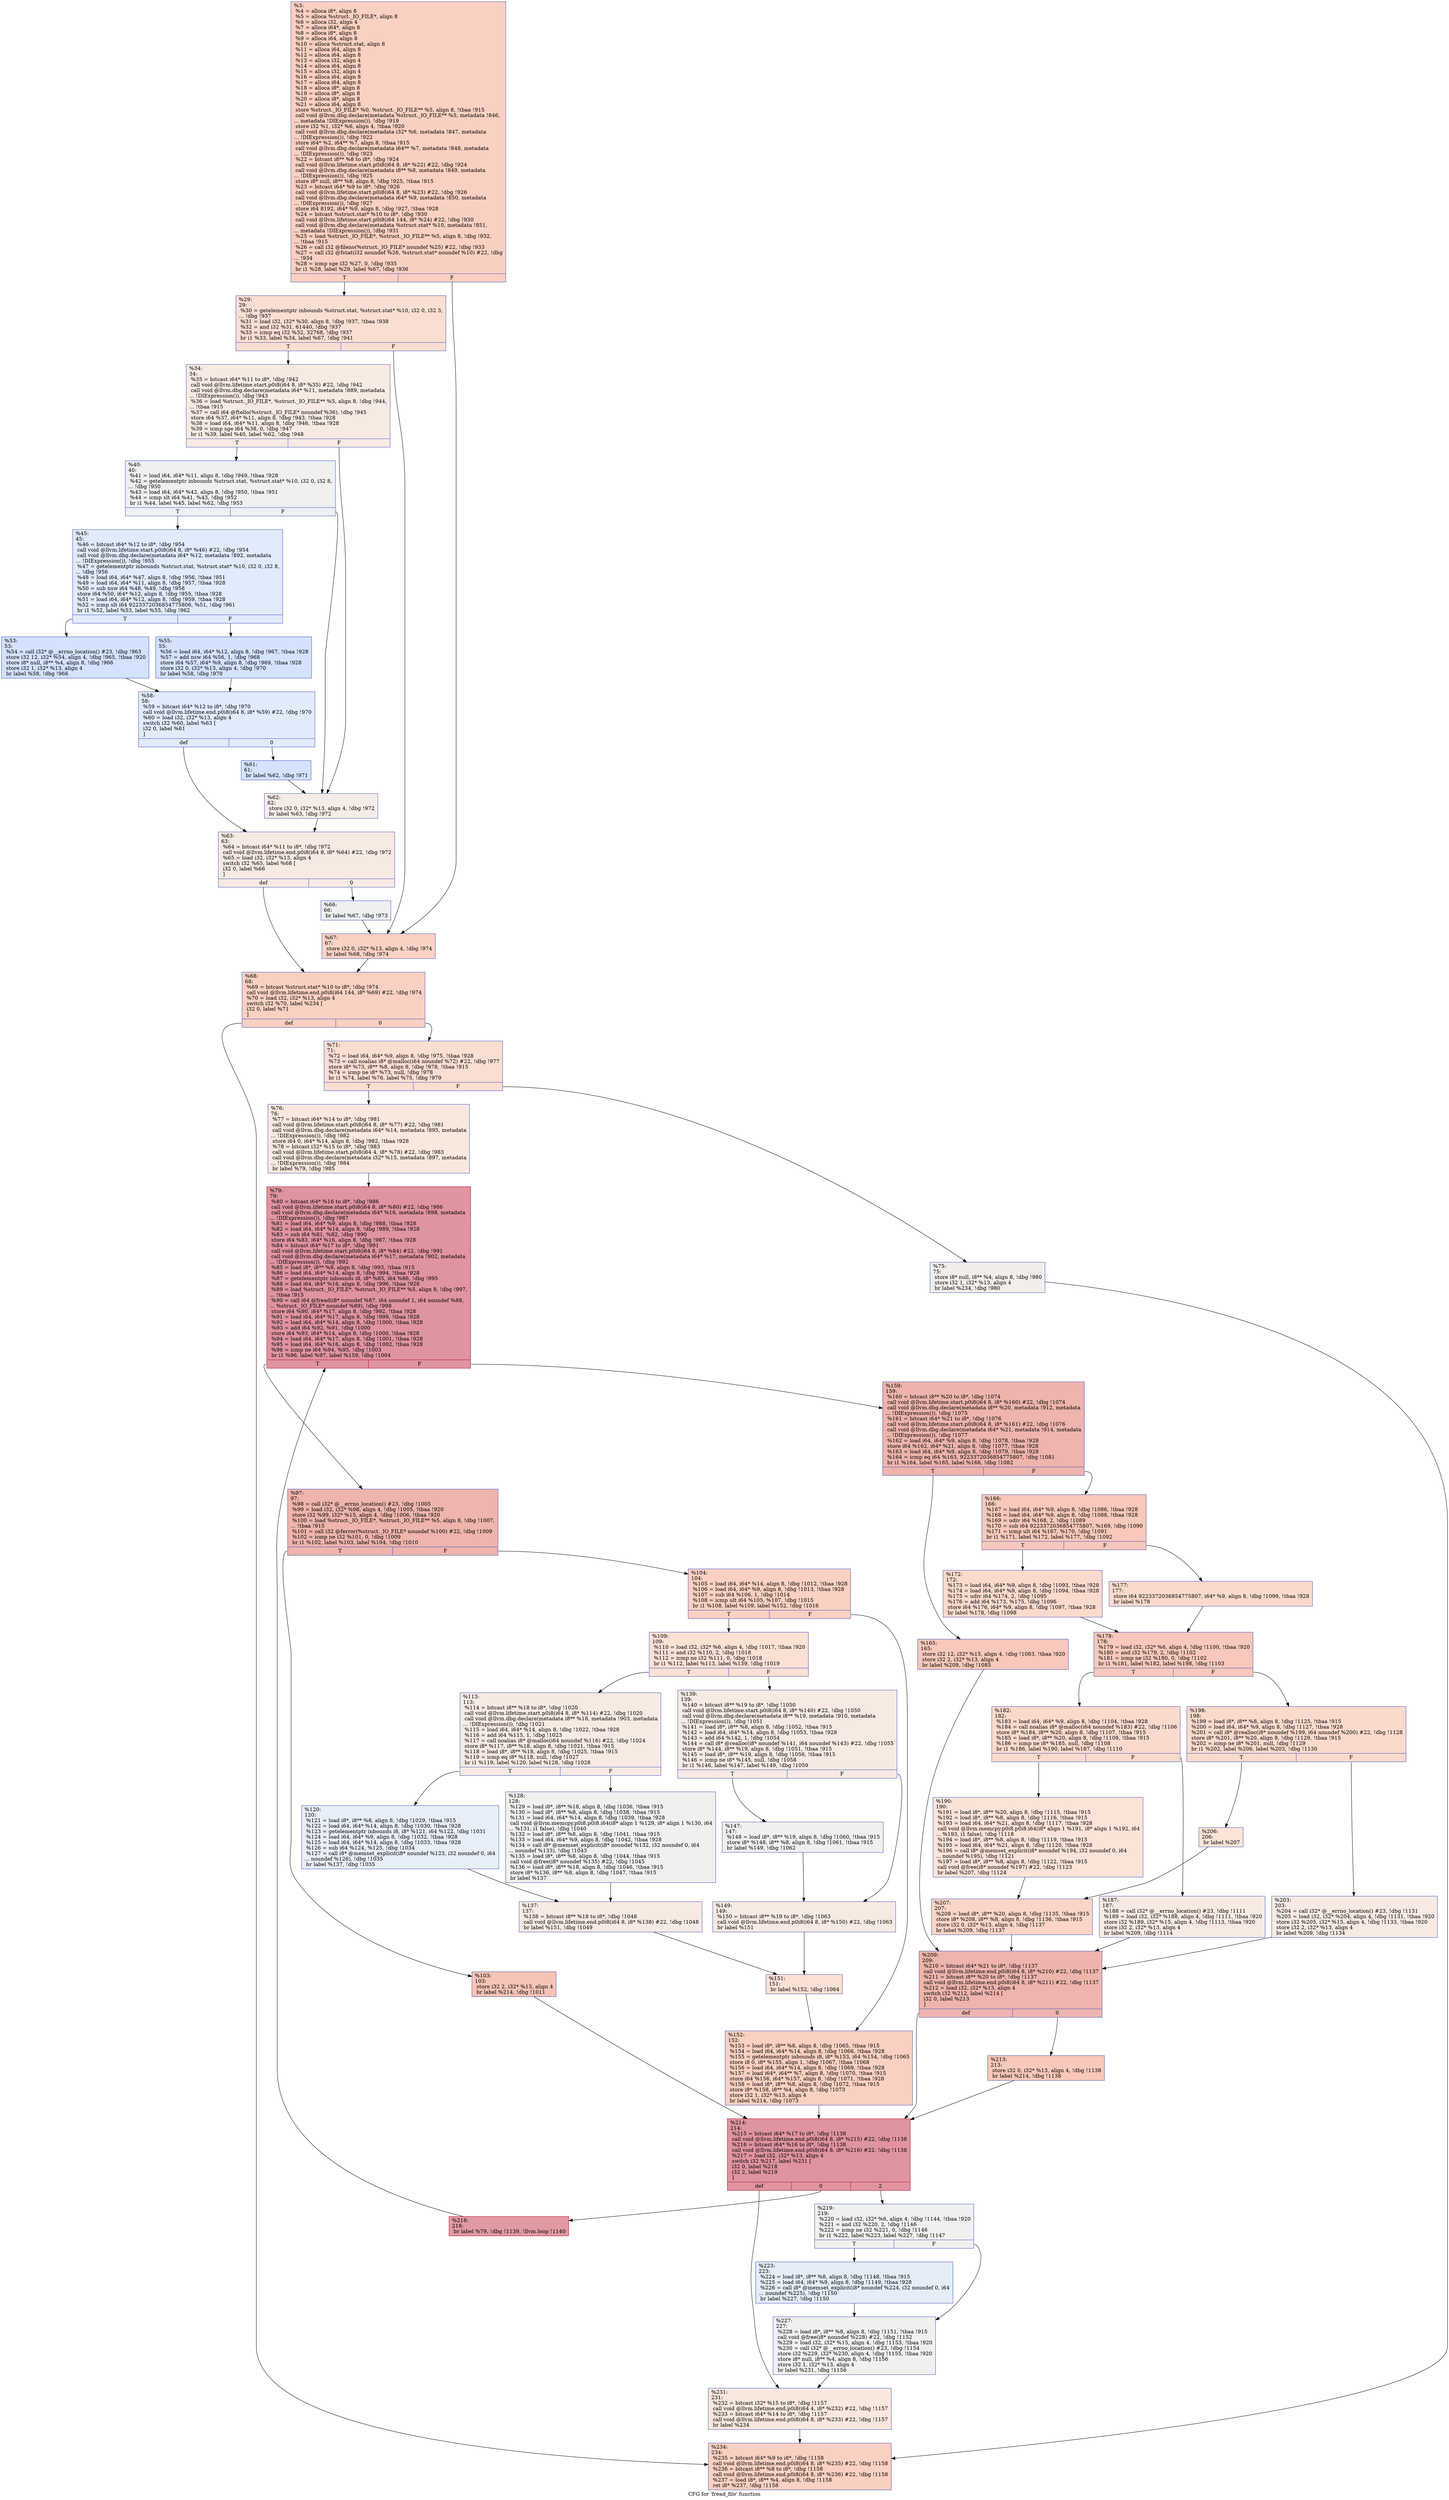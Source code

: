 digraph "CFG for 'fread_file' function" {
	label="CFG for 'fread_file' function";

	Node0x19f6d00 [shape=record,color="#3d50c3ff", style=filled, fillcolor="#f3947570",label="{%3:\l  %4 = alloca i8*, align 8\l  %5 = alloca %struct._IO_FILE*, align 8\l  %6 = alloca i32, align 4\l  %7 = alloca i64*, align 8\l  %8 = alloca i8*, align 8\l  %9 = alloca i64, align 8\l  %10 = alloca %struct.stat, align 8\l  %11 = alloca i64, align 8\l  %12 = alloca i64, align 8\l  %13 = alloca i32, align 4\l  %14 = alloca i64, align 8\l  %15 = alloca i32, align 4\l  %16 = alloca i64, align 8\l  %17 = alloca i64, align 8\l  %18 = alloca i8*, align 8\l  %19 = alloca i8*, align 8\l  %20 = alloca i8*, align 8\l  %21 = alloca i64, align 8\l  store %struct._IO_FILE* %0, %struct._IO_FILE** %5, align 8, !tbaa !915\l  call void @llvm.dbg.declare(metadata %struct._IO_FILE** %5, metadata !846,\l... metadata !DIExpression()), !dbg !919\l  store i32 %1, i32* %6, align 4, !tbaa !920\l  call void @llvm.dbg.declare(metadata i32* %6, metadata !847, metadata\l... !DIExpression()), !dbg !922\l  store i64* %2, i64** %7, align 8, !tbaa !915\l  call void @llvm.dbg.declare(metadata i64** %7, metadata !848, metadata\l... !DIExpression()), !dbg !923\l  %22 = bitcast i8** %8 to i8*, !dbg !924\l  call void @llvm.lifetime.start.p0i8(i64 8, i8* %22) #22, !dbg !924\l  call void @llvm.dbg.declare(metadata i8** %8, metadata !849, metadata\l... !DIExpression()), !dbg !925\l  store i8* null, i8** %8, align 8, !dbg !925, !tbaa !915\l  %23 = bitcast i64* %9 to i8*, !dbg !926\l  call void @llvm.lifetime.start.p0i8(i64 8, i8* %23) #22, !dbg !926\l  call void @llvm.dbg.declare(metadata i64* %9, metadata !850, metadata\l... !DIExpression()), !dbg !927\l  store i64 8192, i64* %9, align 8, !dbg !927, !tbaa !928\l  %24 = bitcast %struct.stat* %10 to i8*, !dbg !930\l  call void @llvm.lifetime.start.p0i8(i64 144, i8* %24) #22, !dbg !930\l  call void @llvm.dbg.declare(metadata %struct.stat* %10, metadata !851,\l... metadata !DIExpression()), !dbg !931\l  %25 = load %struct._IO_FILE*, %struct._IO_FILE** %5, align 8, !dbg !932,\l... !tbaa !915\l  %26 = call i32 @fileno(%struct._IO_FILE* noundef %25) #22, !dbg !933\l  %27 = call i32 @fstat(i32 noundef %26, %struct.stat* noundef %10) #22, !dbg\l... !934\l  %28 = icmp sge i32 %27, 0, !dbg !935\l  br i1 %28, label %29, label %67, !dbg !936\l|{<s0>T|<s1>F}}"];
	Node0x19f6d00:s0 -> Node0x1a0dd30;
	Node0x19f6d00:s1 -> Node0x1a0e250;
	Node0x1a0dd30 [shape=record,color="#3d50c3ff", style=filled, fillcolor="#f7b59970",label="{%29:\l29:                                               \l  %30 = getelementptr inbounds %struct.stat, %struct.stat* %10, i32 0, i32 3,\l... !dbg !937\l  %31 = load i32, i32* %30, align 8, !dbg !937, !tbaa !938\l  %32 = and i32 %31, 61440, !dbg !937\l  %33 = icmp eq i32 %32, 32768, !dbg !937\l  br i1 %33, label %34, label %67, !dbg !941\l|{<s0>T|<s1>F}}"];
	Node0x1a0dd30:s0 -> Node0x1a0df30;
	Node0x1a0dd30:s1 -> Node0x1a0e250;
	Node0x1a0df30 [shape=record,color="#3d50c3ff", style=filled, fillcolor="#eed0c070",label="{%34:\l34:                                               \l  %35 = bitcast i64* %11 to i8*, !dbg !942\l  call void @llvm.lifetime.start.p0i8(i64 8, i8* %35) #22, !dbg !942\l  call void @llvm.dbg.declare(metadata i64* %11, metadata !889, metadata\l... !DIExpression()), !dbg !943\l  %36 = load %struct._IO_FILE*, %struct._IO_FILE** %5, align 8, !dbg !944,\l... !tbaa !915\l  %37 = call i64 @ftello(%struct._IO_FILE* noundef %36), !dbg !945\l  store i64 %37, i64* %11, align 8, !dbg !943, !tbaa !928\l  %38 = load i64, i64* %11, align 8, !dbg !946, !tbaa !928\l  %39 = icmp sge i64 %38, 0, !dbg !947\l  br i1 %39, label %40, label %62, !dbg !948\l|{<s0>T|<s1>F}}"];
	Node0x1a0df30:s0 -> Node0x1a0df80;
	Node0x1a0df30:s1 -> Node0x1a0e160;
	Node0x1a0df80 [shape=record,color="#3d50c3ff", style=filled, fillcolor="#d9dce170",label="{%40:\l40:                                               \l  %41 = load i64, i64* %11, align 8, !dbg !949, !tbaa !928\l  %42 = getelementptr inbounds %struct.stat, %struct.stat* %10, i32 0, i32 8,\l... !dbg !950\l  %43 = load i64, i64* %42, align 8, !dbg !950, !tbaa !951\l  %44 = icmp slt i64 %41, %43, !dbg !952\l  br i1 %44, label %45, label %62, !dbg !953\l|{<s0>T|<s1>F}}"];
	Node0x1a0df80:s0 -> Node0x1a0dfd0;
	Node0x1a0df80:s1 -> Node0x1a0e160;
	Node0x1a0dfd0 [shape=record,color="#3d50c3ff", style=filled, fillcolor="#bbd1f870",label="{%45:\l45:                                               \l  %46 = bitcast i64* %12 to i8*, !dbg !954\l  call void @llvm.lifetime.start.p0i8(i64 8, i8* %46) #22, !dbg !954\l  call void @llvm.dbg.declare(metadata i64* %12, metadata !892, metadata\l... !DIExpression()), !dbg !955\l  %47 = getelementptr inbounds %struct.stat, %struct.stat* %10, i32 0, i32 8,\l... !dbg !956\l  %48 = load i64, i64* %47, align 8, !dbg !956, !tbaa !951\l  %49 = load i64, i64* %11, align 8, !dbg !957, !tbaa !928\l  %50 = sub nsw i64 %48, %49, !dbg !958\l  store i64 %50, i64* %12, align 8, !dbg !955, !tbaa !928\l  %51 = load i64, i64* %12, align 8, !dbg !959, !tbaa !928\l  %52 = icmp slt i64 9223372036854775806, %51, !dbg !961\l  br i1 %52, label %53, label %55, !dbg !962\l|{<s0>T|<s1>F}}"];
	Node0x1a0dfd0:s0 -> Node0x1a0e020;
	Node0x1a0dfd0:s1 -> Node0x1a0e070;
	Node0x1a0e020 [shape=record,color="#3d50c3ff", style=filled, fillcolor="#9ebeff70",label="{%53:\l53:                                               \l  %54 = call i32* @__errno_location() #23, !dbg !963\l  store i32 12, i32* %54, align 4, !dbg !965, !tbaa !920\l  store i8* null, i8** %4, align 8, !dbg !966\l  store i32 1, i32* %13, align 4\l  br label %58, !dbg !966\l}"];
	Node0x1a0e020 -> Node0x1a0e0c0;
	Node0x1a0e070 [shape=record,color="#3d50c3ff", style=filled, fillcolor="#9ebeff70",label="{%55:\l55:                                               \l  %56 = load i64, i64* %12, align 8, !dbg !967, !tbaa !928\l  %57 = add nsw i64 %56, 1, !dbg !968\l  store i64 %57, i64* %9, align 8, !dbg !969, !tbaa !928\l  store i32 0, i32* %13, align 4, !dbg !970\l  br label %58, !dbg !970\l}"];
	Node0x1a0e070 -> Node0x1a0e0c0;
	Node0x1a0e0c0 [shape=record,color="#3d50c3ff", style=filled, fillcolor="#bbd1f870",label="{%58:\l58:                                               \l  %59 = bitcast i64* %12 to i8*, !dbg !970\l  call void @llvm.lifetime.end.p0i8(i64 8, i8* %59) #22, !dbg !970\l  %60 = load i32, i32* %13, align 4\l  switch i32 %60, label %63 [\l    i32 0, label %61\l  ]\l|{<s0>def|<s1>0}}"];
	Node0x1a0e0c0:s0 -> Node0x1a0e1b0;
	Node0x1a0e0c0:s1 -> Node0x1a0e110;
	Node0x1a0e110 [shape=record,color="#3d50c3ff", style=filled, fillcolor="#9ebeff70",label="{%61:\l61:                                               \l  br label %62, !dbg !971\l}"];
	Node0x1a0e110 -> Node0x1a0e160;
	Node0x1a0e160 [shape=record,color="#3d50c3ff", style=filled, fillcolor="#ead5c970",label="{%62:\l62:                                               \l  store i32 0, i32* %13, align 4, !dbg !972\l  br label %63, !dbg !972\l}"];
	Node0x1a0e160 -> Node0x1a0e1b0;
	Node0x1a0e1b0 [shape=record,color="#3d50c3ff", style=filled, fillcolor="#eed0c070",label="{%63:\l63:                                               \l  %64 = bitcast i64* %11 to i8*, !dbg !972\l  call void @llvm.lifetime.end.p0i8(i64 8, i8* %64) #22, !dbg !972\l  %65 = load i32, i32* %13, align 4\l  switch i32 %65, label %68 [\l    i32 0, label %66\l  ]\l|{<s0>def|<s1>0}}"];
	Node0x1a0e1b0:s0 -> Node0x1a0e2a0;
	Node0x1a0e1b0:s1 -> Node0x1a0e200;
	Node0x1a0e200 [shape=record,color="#3d50c3ff", style=filled, fillcolor="#d9dce170",label="{%66:\l66:                                               \l  br label %67, !dbg !973\l}"];
	Node0x1a0e200 -> Node0x1a0e250;
	Node0x1a0e250 [shape=record,color="#3d50c3ff", style=filled, fillcolor="#f4987a70",label="{%67:\l67:                                               \l  store i32 0, i32* %13, align 4, !dbg !974\l  br label %68, !dbg !974\l}"];
	Node0x1a0e250 -> Node0x1a0e2a0;
	Node0x1a0e2a0 [shape=record,color="#3d50c3ff", style=filled, fillcolor="#f3947570",label="{%68:\l68:                                               \l  %69 = bitcast %struct.stat* %10 to i8*, !dbg !974\l  call void @llvm.lifetime.end.p0i8(i64 144, i8* %69) #22, !dbg !974\l  %70 = load i32, i32* %13, align 4\l  switch i32 %70, label %234 [\l    i32 0, label %71\l  ]\l|{<s0>def|<s1>0}}"];
	Node0x1a0e2a0:s0 -> Node0x1a0eed0;
	Node0x1a0e2a0:s1 -> Node0x1a0e2f0;
	Node0x1a0e2f0 [shape=record,color="#3d50c3ff", style=filled, fillcolor="#f7b59970",label="{%71:\l71:                                               \l  %72 = load i64, i64* %9, align 8, !dbg !975, !tbaa !928\l  %73 = call noalias i8* @malloc(i64 noundef %72) #22, !dbg !977\l  store i8* %73, i8** %8, align 8, !dbg !978, !tbaa !915\l  %74 = icmp ne i8* %73, null, !dbg !978\l  br i1 %74, label %76, label %75, !dbg !979\l|{<s0>T|<s1>F}}"];
	Node0x1a0e2f0:s0 -> Node0x1a0e390;
	Node0x1a0e2f0:s1 -> Node0x1a0e340;
	Node0x1a0e340 [shape=record,color="#3d50c3ff", style=filled, fillcolor="#e5d8d170",label="{%75:\l75:                                               \l  store i8* null, i8** %4, align 8, !dbg !980\l  store i32 1, i32* %13, align 4\l  br label %234, !dbg !980\l}"];
	Node0x1a0e340 -> Node0x1a0eed0;
	Node0x1a0e390 [shape=record,color="#3d50c3ff", style=filled, fillcolor="#f2cab570",label="{%76:\l76:                                               \l  %77 = bitcast i64* %14 to i8*, !dbg !981\l  call void @llvm.lifetime.start.p0i8(i64 8, i8* %77) #22, !dbg !981\l  call void @llvm.dbg.declare(metadata i64* %14, metadata !895, metadata\l... !DIExpression()), !dbg !982\l  store i64 0, i64* %14, align 8, !dbg !982, !tbaa !928\l  %78 = bitcast i32* %15 to i8*, !dbg !983\l  call void @llvm.lifetime.start.p0i8(i64 4, i8* %78) #22, !dbg !983\l  call void @llvm.dbg.declare(metadata i32* %15, metadata !897, metadata\l... !DIExpression()), !dbg !984\l  br label %79, !dbg !985\l}"];
	Node0x1a0e390 -> Node0x1a0e3e0;
	Node0x1a0e3e0 [shape=record,color="#b70d28ff", style=filled, fillcolor="#b70d2870",label="{%79:\l79:                                               \l  %80 = bitcast i64* %16 to i8*, !dbg !986\l  call void @llvm.lifetime.start.p0i8(i64 8, i8* %80) #22, !dbg !986\l  call void @llvm.dbg.declare(metadata i64* %16, metadata !898, metadata\l... !DIExpression()), !dbg !987\l  %81 = load i64, i64* %9, align 8, !dbg !988, !tbaa !928\l  %82 = load i64, i64* %14, align 8, !dbg !989, !tbaa !928\l  %83 = sub i64 %81, %82, !dbg !990\l  store i64 %83, i64* %16, align 8, !dbg !987, !tbaa !928\l  %84 = bitcast i64* %17 to i8*, !dbg !991\l  call void @llvm.lifetime.start.p0i8(i64 8, i8* %84) #22, !dbg !991\l  call void @llvm.dbg.declare(metadata i64* %17, metadata !902, metadata\l... !DIExpression()), !dbg !992\l  %85 = load i8*, i8** %8, align 8, !dbg !993, !tbaa !915\l  %86 = load i64, i64* %14, align 8, !dbg !994, !tbaa !928\l  %87 = getelementptr inbounds i8, i8* %85, i64 %86, !dbg !995\l  %88 = load i64, i64* %16, align 8, !dbg !996, !tbaa !928\l  %89 = load %struct._IO_FILE*, %struct._IO_FILE** %5, align 8, !dbg !997,\l... !tbaa !915\l  %90 = call i64 @fread(i8* noundef %87, i64 noundef 1, i64 noundef %88,\l... %struct._IO_FILE* noundef %89), !dbg !998\l  store i64 %90, i64* %17, align 8, !dbg !992, !tbaa !928\l  %91 = load i64, i64* %17, align 8, !dbg !999, !tbaa !928\l  %92 = load i64, i64* %14, align 8, !dbg !1000, !tbaa !928\l  %93 = add i64 %92, %91, !dbg !1000\l  store i64 %93, i64* %14, align 8, !dbg !1000, !tbaa !928\l  %94 = load i64, i64* %17, align 8, !dbg !1001, !tbaa !928\l  %95 = load i64, i64* %16, align 8, !dbg !1002, !tbaa !928\l  %96 = icmp ne i64 %94, %95, !dbg !1003\l  br i1 %96, label %97, label %159, !dbg !1004\l|{<s0>T|<s1>F}}"];
	Node0x1a0e3e0:s0 -> Node0x1a0e430;
	Node0x1a0e3e0:s1 -> Node0x1a0e840;
	Node0x1a0e430 [shape=record,color="#3d50c3ff", style=filled, fillcolor="#d8564670",label="{%97:\l97:                                               \l  %98 = call i32* @__errno_location() #23, !dbg !1005\l  %99 = load i32, i32* %98, align 4, !dbg !1005, !tbaa !920\l  store i32 %99, i32* %15, align 4, !dbg !1006, !tbaa !920\l  %100 = load %struct._IO_FILE*, %struct._IO_FILE** %5, align 8, !dbg !1007,\l... !tbaa !915\l  %101 = call i32 @ferror(%struct._IO_FILE* noundef %100) #22, !dbg !1009\l  %102 = icmp ne i32 %101, 0, !dbg !1009\l  br i1 %102, label %103, label %104, !dbg !1010\l|{<s0>T|<s1>F}}"];
	Node0x1a0e430:s0 -> Node0x1a0e480;
	Node0x1a0e430:s1 -> Node0x1a0e4d0;
	Node0x1a0e480 [shape=record,color="#3d50c3ff", style=filled, fillcolor="#e8765c70",label="{%103:\l103:                                              \l  store i32 2, i32* %13, align 4\l  br label %214, !dbg !1011\l}"];
	Node0x1a0e480 -> Node0x1a0ecf0;
	Node0x1a0e4d0 [shape=record,color="#3d50c3ff", style=filled, fillcolor="#f3947570",label="{%104:\l104:                                              \l  %105 = load i64, i64* %14, align 8, !dbg !1012, !tbaa !928\l  %106 = load i64, i64* %9, align 8, !dbg !1013, !tbaa !928\l  %107 = sub i64 %106, 1, !dbg !1014\l  %108 = icmp ult i64 %105, %107, !dbg !1015\l  br i1 %108, label %109, label %152, !dbg !1016\l|{<s0>T|<s1>F}}"];
	Node0x1a0e4d0:s0 -> Node0x1a0e520;
	Node0x1a0e4d0:s1 -> Node0x1a0e7f0;
	Node0x1a0e520 [shape=record,color="#3d50c3ff", style=filled, fillcolor="#f7b99e70",label="{%109:\l109:                                              \l  %110 = load i32, i32* %6, align 4, !dbg !1017, !tbaa !920\l  %111 = and i32 %110, 2, !dbg !1018\l  %112 = icmp ne i32 %111, 0, !dbg !1018\l  br i1 %112, label %113, label %139, !dbg !1019\l|{<s0>T|<s1>F}}"];
	Node0x1a0e520:s0 -> Node0x1a0e570;
	Node0x1a0e520:s1 -> Node0x1a0e6b0;
	Node0x1a0e570 [shape=record,color="#3d50c3ff", style=filled, fillcolor="#eed0c070",label="{%113:\l113:                                              \l  %114 = bitcast i8** %18 to i8*, !dbg !1020\l  call void @llvm.lifetime.start.p0i8(i64 8, i8* %114) #22, !dbg !1020\l  call void @llvm.dbg.declare(metadata i8** %18, metadata !903, metadata\l... !DIExpression()), !dbg !1021\l  %115 = load i64, i64* %14, align 8, !dbg !1022, !tbaa !928\l  %116 = add i64 %115, 1, !dbg !1023\l  %117 = call noalias i8* @malloc(i64 noundef %116) #22, !dbg !1024\l  store i8* %117, i8** %18, align 8, !dbg !1021, !tbaa !915\l  %118 = load i8*, i8** %18, align 8, !dbg !1025, !tbaa !915\l  %119 = icmp eq i8* %118, null, !dbg !1027\l  br i1 %119, label %120, label %128, !dbg !1028\l|{<s0>T|<s1>F}}"];
	Node0x1a0e570:s0 -> Node0x1a0e5c0;
	Node0x1a0e570:s1 -> Node0x1a0e610;
	Node0x1a0e5c0 [shape=record,color="#3d50c3ff", style=filled, fillcolor="#cbd8ee70",label="{%120:\l120:                                              \l  %121 = load i8*, i8** %8, align 8, !dbg !1029, !tbaa !915\l  %122 = load i64, i64* %14, align 8, !dbg !1030, !tbaa !928\l  %123 = getelementptr inbounds i8, i8* %121, i64 %122, !dbg !1031\l  %124 = load i64, i64* %9, align 8, !dbg !1032, !tbaa !928\l  %125 = load i64, i64* %14, align 8, !dbg !1033, !tbaa !928\l  %126 = sub i64 %124, %125, !dbg !1034\l  %127 = call i8* @memset_explicit(i8* noundef %123, i32 noundef 0, i64\l... noundef %126), !dbg !1035\l  br label %137, !dbg !1035\l}"];
	Node0x1a0e5c0 -> Node0x1a0e660;
	Node0x1a0e610 [shape=record,color="#3d50c3ff", style=filled, fillcolor="#dedcdb70",label="{%128:\l128:                                              \l  %129 = load i8*, i8** %18, align 8, !dbg !1036, !tbaa !915\l  %130 = load i8*, i8** %8, align 8, !dbg !1038, !tbaa !915\l  %131 = load i64, i64* %14, align 8, !dbg !1039, !tbaa !928\l  call void @llvm.memcpy.p0i8.p0i8.i64(i8* align 1 %129, i8* align 1 %130, i64\l... %131, i1 false), !dbg !1040\l  %132 = load i8*, i8** %8, align 8, !dbg !1041, !tbaa !915\l  %133 = load i64, i64* %9, align 8, !dbg !1042, !tbaa !928\l  %134 = call i8* @memset_explicit(i8* noundef %132, i32 noundef 0, i64\l... noundef %133), !dbg !1043\l  %135 = load i8*, i8** %8, align 8, !dbg !1044, !tbaa !915\l  call void @free(i8* noundef %135) #22, !dbg !1045\l  %136 = load i8*, i8** %18, align 8, !dbg !1046, !tbaa !915\l  store i8* %136, i8** %8, align 8, !dbg !1047, !tbaa !915\l  br label %137\l}"];
	Node0x1a0e610 -> Node0x1a0e660;
	Node0x1a0e660 [shape=record,color="#3d50c3ff", style=filled, fillcolor="#eed0c070",label="{%137:\l137:                                              \l  %138 = bitcast i8** %18 to i8*, !dbg !1048\l  call void @llvm.lifetime.end.p0i8(i64 8, i8* %138) #22, !dbg !1048\l  br label %151, !dbg !1049\l}"];
	Node0x1a0e660 -> Node0x1a0e7a0;
	Node0x1a0e6b0 [shape=record,color="#3d50c3ff", style=filled, fillcolor="#eed0c070",label="{%139:\l139:                                              \l  %140 = bitcast i8** %19 to i8*, !dbg !1050\l  call void @llvm.lifetime.start.p0i8(i64 8, i8* %140) #22, !dbg !1050\l  call void @llvm.dbg.declare(metadata i8** %19, metadata !910, metadata\l... !DIExpression()), !dbg !1051\l  %141 = load i8*, i8** %8, align 8, !dbg !1052, !tbaa !915\l  %142 = load i64, i64* %14, align 8, !dbg !1053, !tbaa !928\l  %143 = add i64 %142, 1, !dbg !1054\l  %144 = call i8* @realloc(i8* noundef %141, i64 noundef %143) #22, !dbg !1055\l  store i8* %144, i8** %19, align 8, !dbg !1051, !tbaa !915\l  %145 = load i8*, i8** %19, align 8, !dbg !1056, !tbaa !915\l  %146 = icmp ne i8* %145, null, !dbg !1058\l  br i1 %146, label %147, label %149, !dbg !1059\l|{<s0>T|<s1>F}}"];
	Node0x1a0e6b0:s0 -> Node0x1a0e700;
	Node0x1a0e6b0:s1 -> Node0x1a0e750;
	Node0x1a0e700 [shape=record,color="#3d50c3ff", style=filled, fillcolor="#dedcdb70",label="{%147:\l147:                                              \l  %148 = load i8*, i8** %19, align 8, !dbg !1060, !tbaa !915\l  store i8* %148, i8** %8, align 8, !dbg !1061, !tbaa !915\l  br label %149, !dbg !1062\l}"];
	Node0x1a0e700 -> Node0x1a0e750;
	Node0x1a0e750 [shape=record,color="#3d50c3ff", style=filled, fillcolor="#eed0c070",label="{%149:\l149:                                              \l  %150 = bitcast i8** %19 to i8*, !dbg !1063\l  call void @llvm.lifetime.end.p0i8(i64 8, i8* %150) #22, !dbg !1063\l  br label %151\l}"];
	Node0x1a0e750 -> Node0x1a0e7a0;
	Node0x1a0e7a0 [shape=record,color="#3d50c3ff", style=filled, fillcolor="#f7b99e70",label="{%151:\l151:                                              \l  br label %152, !dbg !1064\l}"];
	Node0x1a0e7a0 -> Node0x1a0e7f0;
	Node0x1a0e7f0 [shape=record,color="#3d50c3ff", style=filled, fillcolor="#f3947570",label="{%152:\l152:                                              \l  %153 = load i8*, i8** %8, align 8, !dbg !1065, !tbaa !915\l  %154 = load i64, i64* %14, align 8, !dbg !1066, !tbaa !928\l  %155 = getelementptr inbounds i8, i8* %153, i64 %154, !dbg !1065\l  store i8 0, i8* %155, align 1, !dbg !1067, !tbaa !1068\l  %156 = load i64, i64* %14, align 8, !dbg !1069, !tbaa !928\l  %157 = load i64*, i64** %7, align 8, !dbg !1070, !tbaa !915\l  store i64 %156, i64* %157, align 8, !dbg !1071, !tbaa !928\l  %158 = load i8*, i8** %8, align 8, !dbg !1072, !tbaa !915\l  store i8* %158, i8** %4, align 8, !dbg !1073\l  store i32 1, i32* %13, align 4\l  br label %214, !dbg !1073\l}"];
	Node0x1a0e7f0 -> Node0x1a0ecf0;
	Node0x1a0e840 [shape=record,color="#3d50c3ff", style=filled, fillcolor="#d8564670",label="{%159:\l159:                                              \l  %160 = bitcast i8** %20 to i8*, !dbg !1074\l  call void @llvm.lifetime.start.p0i8(i64 8, i8* %160) #22, !dbg !1074\l  call void @llvm.dbg.declare(metadata i8** %20, metadata !912, metadata\l... !DIExpression()), !dbg !1075\l  %161 = bitcast i64* %21 to i8*, !dbg !1076\l  call void @llvm.lifetime.start.p0i8(i64 8, i8* %161) #22, !dbg !1076\l  call void @llvm.dbg.declare(metadata i64* %21, metadata !914, metadata\l... !DIExpression()), !dbg !1077\l  %162 = load i64, i64* %9, align 8, !dbg !1078, !tbaa !928\l  store i64 %162, i64* %21, align 8, !dbg !1077, !tbaa !928\l  %163 = load i64, i64* %9, align 8, !dbg !1079, !tbaa !928\l  %164 = icmp eq i64 %163, 9223372036854775807, !dbg !1081\l  br i1 %164, label %165, label %166, !dbg !1082\l|{<s0>T|<s1>F}}"];
	Node0x1a0e840:s0 -> Node0x1a0e890;
	Node0x1a0e840:s1 -> Node0x1a0e8e0;
	Node0x1a0e890 [shape=record,color="#3d50c3ff", style=filled, fillcolor="#ed836670",label="{%165:\l165:                                              \l  store i32 12, i32* %15, align 4, !dbg !1083, !tbaa !920\l  store i32 2, i32* %13, align 4\l  br label %209, !dbg !1085\l}"];
	Node0x1a0e890 -> Node0x1a0ec50;
	Node0x1a0e8e0 [shape=record,color="#3d50c3ff", style=filled, fillcolor="#ed836670",label="{%166:\l166:                                              \l  %167 = load i64, i64* %9, align 8, !dbg !1086, !tbaa !928\l  %168 = load i64, i64* %9, align 8, !dbg !1088, !tbaa !928\l  %169 = udiv i64 %168, 2, !dbg !1089\l  %170 = sub i64 9223372036854775807, %169, !dbg !1090\l  %171 = icmp ult i64 %167, %170, !dbg !1091\l  br i1 %171, label %172, label %177, !dbg !1092\l|{<s0>T|<s1>F}}"];
	Node0x1a0e8e0:s0 -> Node0x1a0e930;
	Node0x1a0e8e0:s1 -> Node0x1a0e980;
	Node0x1a0e930 [shape=record,color="#3d50c3ff", style=filled, fillcolor="#f7ac8e70",label="{%172:\l172:                                              \l  %173 = load i64, i64* %9, align 8, !dbg !1093, !tbaa !928\l  %174 = load i64, i64* %9, align 8, !dbg !1094, !tbaa !928\l  %175 = udiv i64 %174, 2, !dbg !1095\l  %176 = add i64 %173, %175, !dbg !1096\l  store i64 %176, i64* %9, align 8, !dbg !1097, !tbaa !928\l  br label %178, !dbg !1098\l}"];
	Node0x1a0e930 -> Node0x1a0e9d0;
	Node0x1a0e980 [shape=record,color="#3d50c3ff", style=filled, fillcolor="#f7ac8e70",label="{%177:\l177:                                              \l  store i64 9223372036854775807, i64* %9, align 8, !dbg !1099, !tbaa !928\l  br label %178\l}"];
	Node0x1a0e980 -> Node0x1a0e9d0;
	Node0x1a0e9d0 [shape=record,color="#3d50c3ff", style=filled, fillcolor="#ed836670",label="{%178:\l178:                                              \l  %179 = load i32, i32* %6, align 4, !dbg !1100, !tbaa !920\l  %180 = and i32 %179, 2, !dbg !1102\l  %181 = icmp ne i32 %180, 0, !dbg !1102\l  br i1 %181, label %182, label %198, !dbg !1103\l|{<s0>T|<s1>F}}"];
	Node0x1a0e9d0:s0 -> Node0x1a0ea20;
	Node0x1a0e9d0:s1 -> Node0x1a0eb10;
	Node0x1a0ea20 [shape=record,color="#3d50c3ff", style=filled, fillcolor="#f7ac8e70",label="{%182:\l182:                                              \l  %183 = load i64, i64* %9, align 8, !dbg !1104, !tbaa !928\l  %184 = call noalias i8* @malloc(i64 noundef %183) #22, !dbg !1106\l  store i8* %184, i8** %20, align 8, !dbg !1107, !tbaa !915\l  %185 = load i8*, i8** %20, align 8, !dbg !1108, !tbaa !915\l  %186 = icmp ne i8* %185, null, !dbg !1108\l  br i1 %186, label %190, label %187, !dbg !1110\l|{<s0>T|<s1>F}}"];
	Node0x1a0ea20:s0 -> Node0x1a0eac0;
	Node0x1a0ea20:s1 -> Node0x1a0ea70;
	Node0x1a0ea70 [shape=record,color="#3d50c3ff", style=filled, fillcolor="#eed0c070",label="{%187:\l187:                                              \l  %188 = call i32* @__errno_location() #23, !dbg !1111\l  %189 = load i32, i32* %188, align 4, !dbg !1111, !tbaa !920\l  store i32 %189, i32* %15, align 4, !dbg !1113, !tbaa !920\l  store i32 2, i32* %13, align 4\l  br label %209, !dbg !1114\l}"];
	Node0x1a0ea70 -> Node0x1a0ec50;
	Node0x1a0eac0 [shape=record,color="#3d50c3ff", style=filled, fillcolor="#f6bfa670",label="{%190:\l190:                                              \l  %191 = load i8*, i8** %20, align 8, !dbg !1115, !tbaa !915\l  %192 = load i8*, i8** %8, align 8, !dbg !1116, !tbaa !915\l  %193 = load i64, i64* %21, align 8, !dbg !1117, !tbaa !928\l  call void @llvm.memcpy.p0i8.p0i8.i64(i8* align 1 %191, i8* align 1 %192, i64\l... %193, i1 false), !dbg !1118\l  %194 = load i8*, i8** %8, align 8, !dbg !1119, !tbaa !915\l  %195 = load i64, i64* %21, align 8, !dbg !1120, !tbaa !928\l  %196 = call i8* @memset_explicit(i8* noundef %194, i32 noundef 0, i64\l... noundef %195), !dbg !1121\l  %197 = load i8*, i8** %8, align 8, !dbg !1122, !tbaa !915\l  call void @free(i8* noundef %197) #22, !dbg !1123\l  br label %207, !dbg !1124\l}"];
	Node0x1a0eac0 -> Node0x1a0ec00;
	Node0x1a0eb10 [shape=record,color="#3d50c3ff", style=filled, fillcolor="#f7ac8e70",label="{%198:\l198:                                              \l  %199 = load i8*, i8** %8, align 8, !dbg !1125, !tbaa !915\l  %200 = load i64, i64* %9, align 8, !dbg !1127, !tbaa !928\l  %201 = call i8* @realloc(i8* noundef %199, i64 noundef %200) #22, !dbg !1128\l  store i8* %201, i8** %20, align 8, !dbg !1129, !tbaa !915\l  %202 = icmp ne i8* %201, null, !dbg !1129\l  br i1 %202, label %206, label %203, !dbg !1130\l|{<s0>T|<s1>F}}"];
	Node0x1a0eb10:s0 -> Node0x1a0ebb0;
	Node0x1a0eb10:s1 -> Node0x1a0eb60;
	Node0x1a0eb60 [shape=record,color="#3d50c3ff", style=filled, fillcolor="#eed0c070",label="{%203:\l203:                                              \l  %204 = call i32* @__errno_location() #23, !dbg !1131\l  %205 = load i32, i32* %204, align 4, !dbg !1131, !tbaa !920\l  store i32 %205, i32* %15, align 4, !dbg !1133, !tbaa !920\l  store i32 2, i32* %13, align 4\l  br label %209, !dbg !1134\l}"];
	Node0x1a0eb60 -> Node0x1a0ec50;
	Node0x1a0ebb0 [shape=record,color="#3d50c3ff", style=filled, fillcolor="#f6bfa670",label="{%206:\l206:                                              \l  br label %207\l}"];
	Node0x1a0ebb0 -> Node0x1a0ec00;
	Node0x1a0ec00 [shape=record,color="#3d50c3ff", style=filled, fillcolor="#f5a08170",label="{%207:\l207:                                              \l  %208 = load i8*, i8** %20, align 8, !dbg !1135, !tbaa !915\l  store i8* %208, i8** %8, align 8, !dbg !1136, !tbaa !915\l  store i32 0, i32* %13, align 4, !dbg !1137\l  br label %209, !dbg !1137\l}"];
	Node0x1a0ec00 -> Node0x1a0ec50;
	Node0x1a0ec50 [shape=record,color="#3d50c3ff", style=filled, fillcolor="#d8564670",label="{%209:\l209:                                              \l  %210 = bitcast i64* %21 to i8*, !dbg !1137\l  call void @llvm.lifetime.end.p0i8(i64 8, i8* %210) #22, !dbg !1137\l  %211 = bitcast i8** %20 to i8*, !dbg !1137\l  call void @llvm.lifetime.end.p0i8(i64 8, i8* %211) #22, !dbg !1137\l  %212 = load i32, i32* %13, align 4\l  switch i32 %212, label %214 [\l    i32 0, label %213\l  ]\l|{<s0>def|<s1>0}}"];
	Node0x1a0ec50:s0 -> Node0x1a0ecf0;
	Node0x1a0ec50:s1 -> Node0x1a0eca0;
	Node0x1a0eca0 [shape=record,color="#3d50c3ff", style=filled, fillcolor="#ed836670",label="{%213:\l213:                                              \l  store i32 0, i32* %13, align 4, !dbg !1138\l  br label %214, !dbg !1138\l}"];
	Node0x1a0eca0 -> Node0x1a0ecf0;
	Node0x1a0ecf0 [shape=record,color="#b70d28ff", style=filled, fillcolor="#b70d2870",label="{%214:\l214:                                              \l  %215 = bitcast i64* %17 to i8*, !dbg !1138\l  call void @llvm.lifetime.end.p0i8(i64 8, i8* %215) #22, !dbg !1138\l  %216 = bitcast i64* %16 to i8*, !dbg !1138\l  call void @llvm.lifetime.end.p0i8(i64 8, i8* %216) #22, !dbg !1138\l  %217 = load i32, i32* %13, align 4\l  switch i32 %217, label %231 [\l    i32 0, label %218\l    i32 2, label %219\l  ]\l|{<s0>def|<s1>0|<s2>2}}"];
	Node0x1a0ecf0:s0 -> Node0x1a0ee80;
	Node0x1a0ecf0:s1 -> Node0x1a0ed40;
	Node0x1a0ecf0:s2 -> Node0x1a0ed90;
	Node0x1a0ed40 [shape=record,color="#b70d28ff", style=filled, fillcolor="#bb1b2c70",label="{%218:\l218:                                              \l  br label %79, !dbg !1139, !llvm.loop !1140\l}"];
	Node0x1a0ed40 -> Node0x1a0e3e0;
	Node0x1a0ed90 [shape=record,color="#3d50c3ff", style=filled, fillcolor="#dedcdb70",label="{%219:\l219:                                              \l  %220 = load i32, i32* %6, align 4, !dbg !1144, !tbaa !920\l  %221 = and i32 %220, 2, !dbg !1146\l  %222 = icmp ne i32 %221, 0, !dbg !1146\l  br i1 %222, label %223, label %227, !dbg !1147\l|{<s0>T|<s1>F}}"];
	Node0x1a0ed90:s0 -> Node0x1a0ede0;
	Node0x1a0ed90:s1 -> Node0x1a0ee30;
	Node0x1a0ede0 [shape=record,color="#3d50c3ff", style=filled, fillcolor="#c5d6f270",label="{%223:\l223:                                              \l  %224 = load i8*, i8** %8, align 8, !dbg !1148, !tbaa !915\l  %225 = load i64, i64* %9, align 8, !dbg !1149, !tbaa !928\l  %226 = call i8* @memset_explicit(i8* noundef %224, i32 noundef 0, i64\l... noundef %225), !dbg !1150\l  br label %227, !dbg !1150\l}"];
	Node0x1a0ede0 -> Node0x1a0ee30;
	Node0x1a0ee30 [shape=record,color="#3d50c3ff", style=filled, fillcolor="#dedcdb70",label="{%227:\l227:                                              \l  %228 = load i8*, i8** %8, align 8, !dbg !1151, !tbaa !915\l  call void @free(i8* noundef %228) #22, !dbg !1152\l  %229 = load i32, i32* %15, align 4, !dbg !1153, !tbaa !920\l  %230 = call i32* @__errno_location() #23, !dbg !1154\l  store i32 %229, i32* %230, align 4, !dbg !1155, !tbaa !920\l  store i8* null, i8** %4, align 8, !dbg !1156\l  store i32 1, i32* %13, align 4\l  br label %231, !dbg !1156\l}"];
	Node0x1a0ee30 -> Node0x1a0ee80;
	Node0x1a0ee80 [shape=record,color="#3d50c3ff", style=filled, fillcolor="#f2cab570",label="{%231:\l231:                                              \l  %232 = bitcast i32* %15 to i8*, !dbg !1157\l  call void @llvm.lifetime.end.p0i8(i64 4, i8* %232) #22, !dbg !1157\l  %233 = bitcast i64* %14 to i8*, !dbg !1157\l  call void @llvm.lifetime.end.p0i8(i64 8, i8* %233) #22, !dbg !1157\l  br label %234\l}"];
	Node0x1a0ee80 -> Node0x1a0eed0;
	Node0x1a0eed0 [shape=record,color="#3d50c3ff", style=filled, fillcolor="#f3947570",label="{%234:\l234:                                              \l  %235 = bitcast i64* %9 to i8*, !dbg !1158\l  call void @llvm.lifetime.end.p0i8(i64 8, i8* %235) #22, !dbg !1158\l  %236 = bitcast i8** %8 to i8*, !dbg !1158\l  call void @llvm.lifetime.end.p0i8(i64 8, i8* %236) #22, !dbg !1158\l  %237 = load i8*, i8** %4, align 8, !dbg !1158\l  ret i8* %237, !dbg !1158\l}"];
}
